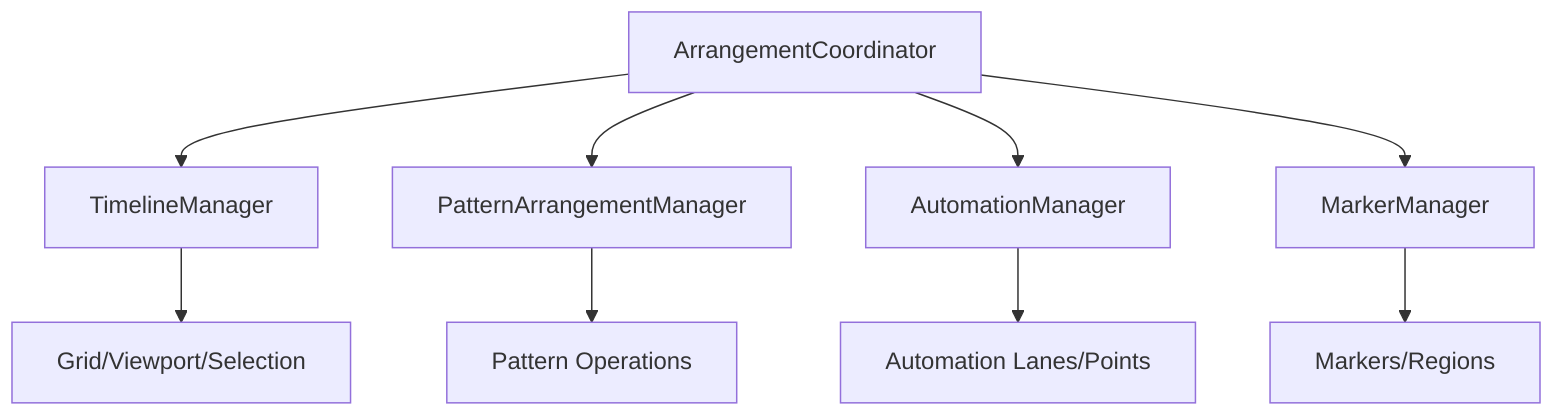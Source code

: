 graph TD
    A[ArrangementCoordinator] --> B[TimelineManager]
    A --> C[PatternArrangementManager]
    A --> D[AutomationManager]
    A --> E[MarkerManager]
    B --> F[Grid/Viewport/Selection]
    C --> G[Pattern Operations]
    D --> H[Automation Lanes/Points]
    E --> I[Markers/Regions]